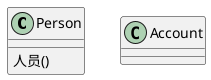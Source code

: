 
@startuml
'人员信息
'@aggregate()
'@data(title:"人员")
'@enum(person:"人员",company:"公司",account:"账号")
class Person {
    人员()
}

'@event()
'@entity()
class Account {
}
@enduml
